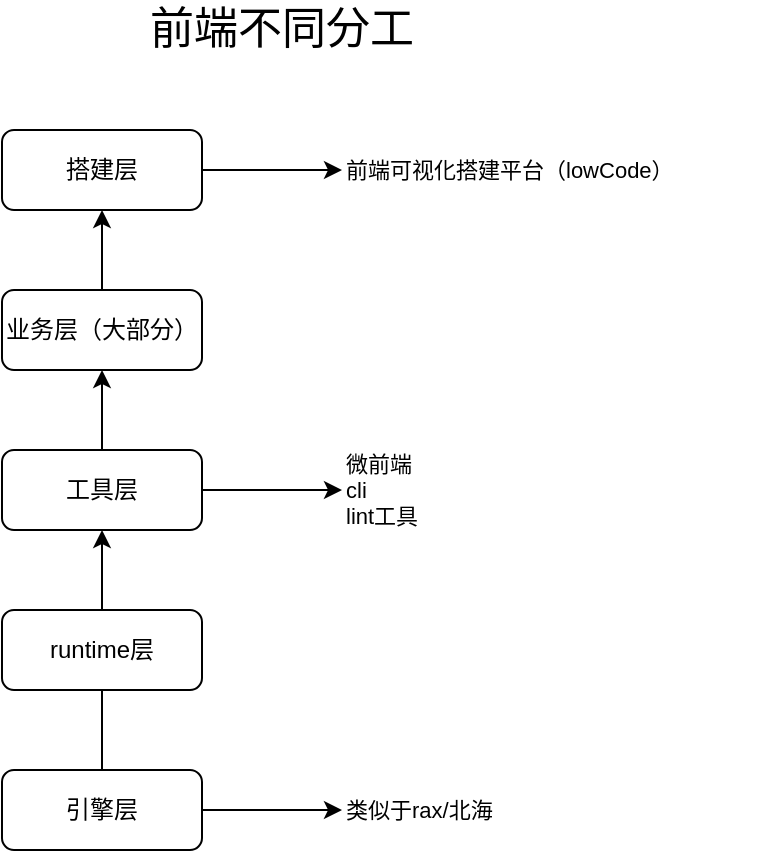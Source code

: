 <mxfile version="15.7.3" type="github">
  <diagram id="0moGd5uRjshSfJHyjGIN" name="Page-1">
    <mxGraphModel dx="652" dy="423" grid="1" gridSize="10" guides="1" tooltips="1" connect="1" arrows="1" fold="1" page="1" pageScale="1" pageWidth="827" pageHeight="1169" math="0" shadow="0">
      <root>
        <mxCell id="0" />
        <mxCell id="1" parent="0" />
        <mxCell id="SSx7cuRIHmDmk5N8orjz-20" value="" style="edgeStyle=orthogonalEdgeStyle;rounded=0;orthogonalLoop=1;jettySize=auto;html=1;fontSize=11;" edge="1" parent="1" source="SSx7cuRIHmDmk5N8orjz-1" target="SSx7cuRIHmDmk5N8orjz-19">
          <mxGeometry relative="1" as="geometry" />
        </mxCell>
        <mxCell id="SSx7cuRIHmDmk5N8orjz-1" value="搭建层" style="rounded=1;whiteSpace=wrap;html=1;" vertex="1" parent="1">
          <mxGeometry x="160" y="225" width="100" height="40" as="geometry" />
        </mxCell>
        <mxCell id="SSx7cuRIHmDmk5N8orjz-6" value="" style="edgeStyle=orthogonalEdgeStyle;rounded=0;orthogonalLoop=1;jettySize=auto;html=1;" edge="1" parent="1" source="SSx7cuRIHmDmk5N8orjz-2" target="SSx7cuRIHmDmk5N8orjz-5">
          <mxGeometry relative="1" as="geometry" />
        </mxCell>
        <mxCell id="SSx7cuRIHmDmk5N8orjz-27" value="" style="edgeStyle=orthogonalEdgeStyle;rounded=0;orthogonalLoop=1;jettySize=auto;html=1;fontSize=11;" edge="1" parent="1" source="SSx7cuRIHmDmk5N8orjz-2" target="SSx7cuRIHmDmk5N8orjz-26">
          <mxGeometry relative="1" as="geometry" />
        </mxCell>
        <mxCell id="SSx7cuRIHmDmk5N8orjz-2" value="引擎层" style="rounded=1;whiteSpace=wrap;html=1;" vertex="1" parent="1">
          <mxGeometry x="160" y="545" width="100" height="40" as="geometry" />
        </mxCell>
        <mxCell id="SSx7cuRIHmDmk5N8orjz-3" value="runtime层" style="rounded=1;whiteSpace=wrap;html=1;" vertex="1" parent="1">
          <mxGeometry x="160" y="465" width="100" height="40" as="geometry" />
        </mxCell>
        <mxCell id="SSx7cuRIHmDmk5N8orjz-8" value="" style="edgeStyle=orthogonalEdgeStyle;rounded=0;orthogonalLoop=1;jettySize=auto;html=1;" edge="1" parent="1" source="SSx7cuRIHmDmk5N8orjz-4" target="SSx7cuRIHmDmk5N8orjz-1">
          <mxGeometry relative="1" as="geometry" />
        </mxCell>
        <mxCell id="SSx7cuRIHmDmk5N8orjz-4" value="业务层（大部分）" style="rounded=1;whiteSpace=wrap;html=1;" vertex="1" parent="1">
          <mxGeometry x="160" y="305" width="100" height="40" as="geometry" />
        </mxCell>
        <mxCell id="SSx7cuRIHmDmk5N8orjz-7" value="" style="edgeStyle=orthogonalEdgeStyle;rounded=0;orthogonalLoop=1;jettySize=auto;html=1;" edge="1" parent="1" source="SSx7cuRIHmDmk5N8orjz-5" target="SSx7cuRIHmDmk5N8orjz-4">
          <mxGeometry relative="1" as="geometry" />
        </mxCell>
        <mxCell id="SSx7cuRIHmDmk5N8orjz-18" value="" style="edgeStyle=orthogonalEdgeStyle;rounded=0;orthogonalLoop=1;jettySize=auto;html=1;fontSize=11;" edge="1" parent="1" source="SSx7cuRIHmDmk5N8orjz-5" target="SSx7cuRIHmDmk5N8orjz-17">
          <mxGeometry relative="1" as="geometry" />
        </mxCell>
        <mxCell id="SSx7cuRIHmDmk5N8orjz-5" value="工具层" style="rounded=1;whiteSpace=wrap;html=1;" vertex="1" parent="1">
          <mxGeometry x="160" y="385" width="100" height="40" as="geometry" />
        </mxCell>
        <mxCell id="SSx7cuRIHmDmk5N8orjz-17" value="微前端&lt;br&gt;cli&lt;br&gt;lint工具&lt;br&gt;" style="text;html=1;strokeColor=none;fillColor=none;align=left;verticalAlign=middle;whiteSpace=wrap;rounded=0;fontSize=11;" vertex="1" parent="1">
          <mxGeometry x="330" y="390" width="60" height="30" as="geometry" />
        </mxCell>
        <mxCell id="SSx7cuRIHmDmk5N8orjz-19" value="前端可视化搭建平台（lowCode）" style="text;html=1;strokeColor=none;fillColor=none;align=left;verticalAlign=middle;whiteSpace=wrap;rounded=0;fontSize=11;" vertex="1" parent="1">
          <mxGeometry x="330" y="230" width="210" height="30" as="geometry" />
        </mxCell>
        <mxCell id="SSx7cuRIHmDmk5N8orjz-26" value="类似于rax/北海" style="text;html=1;strokeColor=none;fillColor=none;align=left;verticalAlign=middle;whiteSpace=wrap;rounded=0;fontSize=11;" vertex="1" parent="1">
          <mxGeometry x="330" y="550" width="100" height="30" as="geometry" />
        </mxCell>
        <mxCell id="SSx7cuRIHmDmk5N8orjz-28" value="&lt;font style=&quot;font-size: 22px&quot;&gt;前端不同分工&lt;/font&gt;" style="text;html=1;strokeColor=none;fillColor=none;align=center;verticalAlign=middle;whiteSpace=wrap;rounded=0;fontSize=11;" vertex="1" parent="1">
          <mxGeometry x="200" y="160" width="200" height="30" as="geometry" />
        </mxCell>
      </root>
    </mxGraphModel>
  </diagram>
</mxfile>
